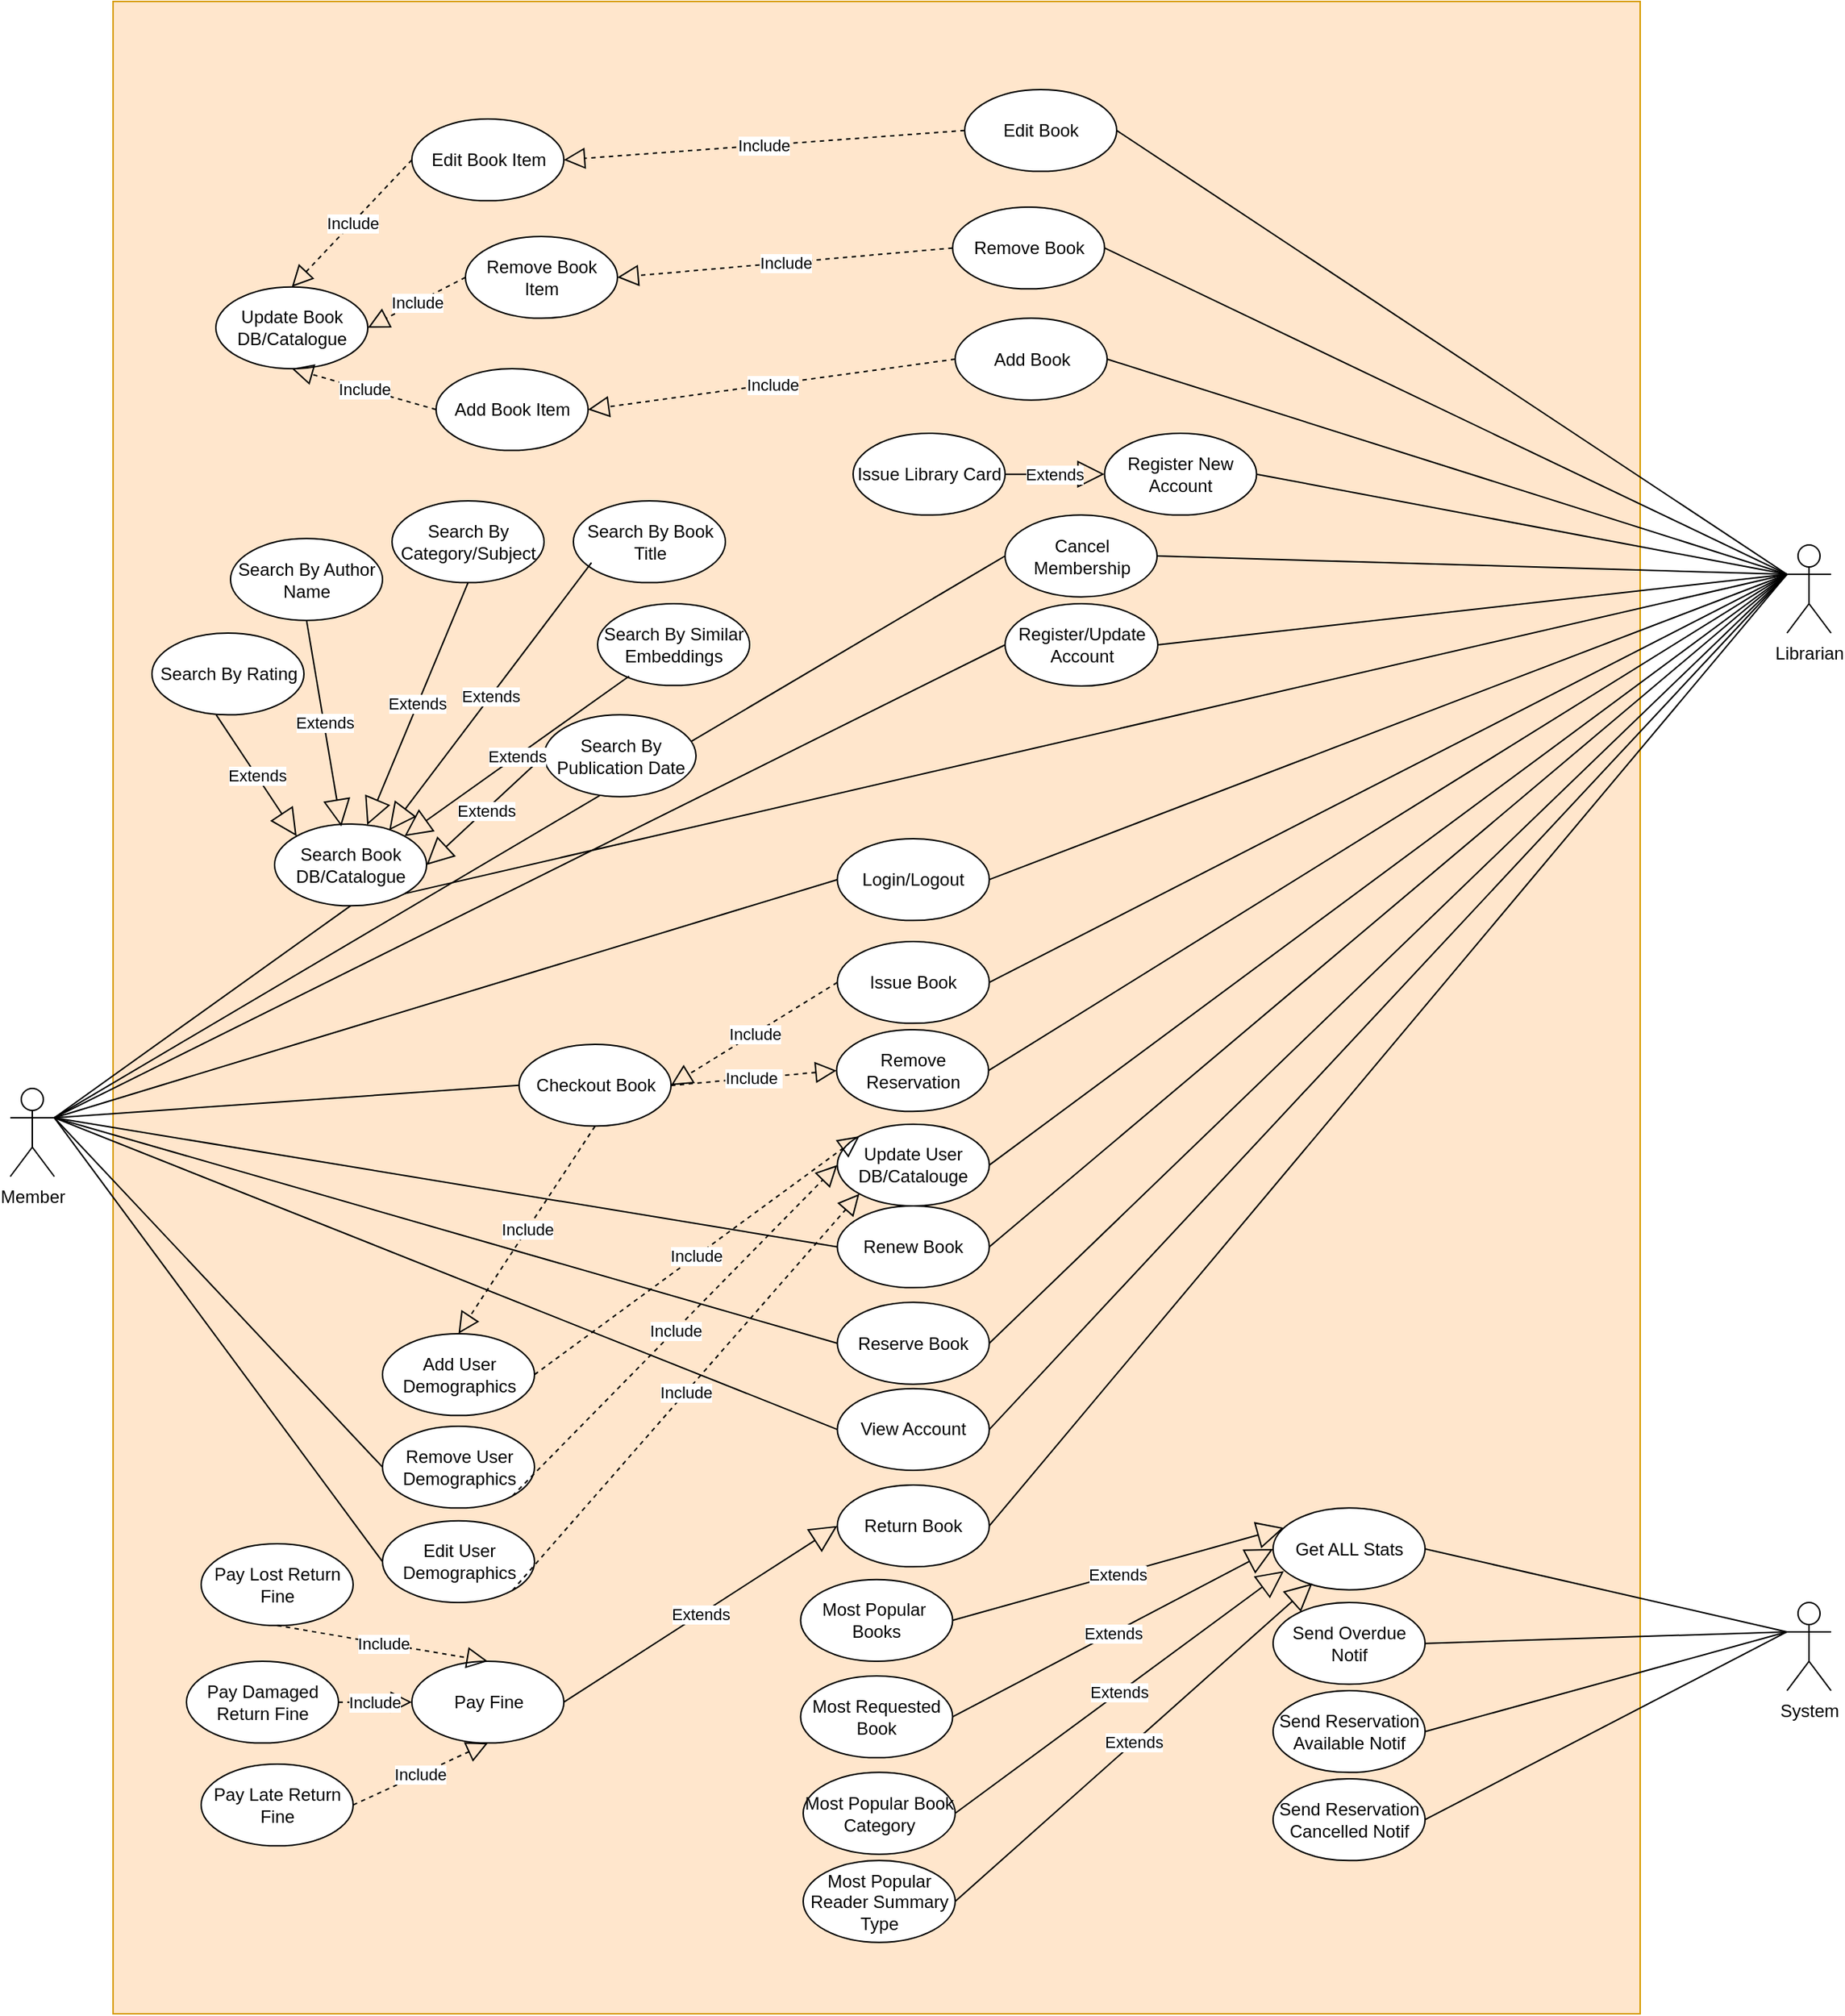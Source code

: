 <mxfile version="20.0.1" type="device"><diagram id="_98ML_95aqZ0sIwRKfxu" name="Page-1"><mxGraphModel dx="2361" dy="2147" grid="1" gridSize="10" guides="1" tooltips="1" connect="1" arrows="1" fold="1" page="1" pageScale="1" pageWidth="827" pageHeight="1169" math="0" shadow="0"><root><mxCell id="0"/><mxCell id="1" parent="0"/><mxCell id="Kg3B5a4qbqLWYY6Fzaci-2" value="" style="whiteSpace=wrap;html=1;textDirection=ltr;fillColor=#ffe6cc;strokeColor=#d79b00;" vertex="1" parent="1"><mxGeometry x="-90" y="-350" width="1040" height="1370" as="geometry"/></mxCell><mxCell id="Kg3B5a4qbqLWYY6Fzaci-4" value="Register/Update Account" style="ellipse;whiteSpace=wrap;html=1;" vertex="1" parent="1"><mxGeometry x="517.5" y="60" width="104" height="56" as="geometry"/></mxCell><mxCell id="Kg3B5a4qbqLWYY6Fzaci-8" value="Login/Logout" style="ellipse;whiteSpace=wrap;html=1;" vertex="1" parent="1"><mxGeometry x="403.25" y="220" width="103.5" height="55.67" as="geometry"/></mxCell><mxCell id="Kg3B5a4qbqLWYY6Fzaci-10" value="Cancel Membership" style="ellipse;whiteSpace=wrap;html=1;" vertex="1" parent="1"><mxGeometry x="517.5" y="-0.33" width="103.5" height="55.67" as="geometry"/></mxCell><mxCell id="Kg3B5a4qbqLWYY6Fzaci-15" value="Member" style="shape=umlActor;verticalLabelPosition=bottom;verticalAlign=top;html=1;outlineConnect=0;" vertex="1" parent="1"><mxGeometry x="-160" y="390" width="30" height="60" as="geometry"/></mxCell><mxCell id="Kg3B5a4qbqLWYY6Fzaci-16" value="Librarian" style="shape=umlActor;verticalLabelPosition=bottom;verticalAlign=top;html=1;outlineConnect=0;" vertex="1" parent="1"><mxGeometry x="1050" y="20" width="30" height="60" as="geometry"/></mxCell><mxCell id="Kg3B5a4qbqLWYY6Fzaci-17" value="System" style="shape=umlActor;verticalLabelPosition=bottom;verticalAlign=top;html=1;outlineConnect=0;" vertex="1" parent="1"><mxGeometry x="1050" y="740" width="30" height="60" as="geometry"/></mxCell><mxCell id="Kg3B5a4qbqLWYY6Fzaci-29" value="" style="endArrow=none;html=1;rounded=0;entryX=0;entryY=0.5;entryDx=0;entryDy=0;exitX=1;exitY=0.333;exitDx=0;exitDy=0;exitPerimeter=0;" edge="1" parent="1" source="Kg3B5a4qbqLWYY6Fzaci-15" target="Kg3B5a4qbqLWYY6Fzaci-10"><mxGeometry relative="1" as="geometry"><mxPoint x="80" y="380" as="sourcePoint"/><mxPoint x="240" y="380" as="targetPoint"/></mxGeometry></mxCell><mxCell id="Kg3B5a4qbqLWYY6Fzaci-30" value="" style="endArrow=none;html=1;rounded=0;entryX=0;entryY=0.5;entryDx=0;entryDy=0;exitX=1;exitY=0.333;exitDx=0;exitDy=0;exitPerimeter=0;" edge="1" parent="1" source="Kg3B5a4qbqLWYY6Fzaci-15" target="Kg3B5a4qbqLWYY6Fzaci-4"><mxGeometry relative="1" as="geometry"><mxPoint x="80" y="380" as="sourcePoint"/><mxPoint x="240" y="380" as="targetPoint"/></mxGeometry></mxCell><mxCell id="Kg3B5a4qbqLWYY6Fzaci-31" value="" style="endArrow=none;html=1;rounded=0;entryX=0;entryY=0.5;entryDx=0;entryDy=0;exitX=1;exitY=0.333;exitDx=0;exitDy=0;exitPerimeter=0;" edge="1" parent="1" source="Kg3B5a4qbqLWYY6Fzaci-15" target="Kg3B5a4qbqLWYY6Fzaci-8"><mxGeometry relative="1" as="geometry"><mxPoint x="80" y="380" as="sourcePoint"/><mxPoint x="240" y="380" as="targetPoint"/></mxGeometry></mxCell><mxCell id="Kg3B5a4qbqLWYY6Fzaci-34" value="Checkout Book" style="ellipse;whiteSpace=wrap;html=1;" vertex="1" parent="1"><mxGeometry x="186.5" y="360" width="103.5" height="55.67" as="geometry"/></mxCell><mxCell id="Kg3B5a4qbqLWYY6Fzaci-35" value="" style="endArrow=none;html=1;rounded=0;exitX=1;exitY=0.333;exitDx=0;exitDy=0;exitPerimeter=0;entryX=0;entryY=0.5;entryDx=0;entryDy=0;" edge="1" parent="1" source="Kg3B5a4qbqLWYY6Fzaci-15" target="Kg3B5a4qbqLWYY6Fzaci-34"><mxGeometry relative="1" as="geometry"><mxPoint x="240" y="390" as="sourcePoint"/><mxPoint x="400" y="390" as="targetPoint"/></mxGeometry></mxCell><mxCell id="Kg3B5a4qbqLWYY6Fzaci-36" value="Issue Book" style="ellipse;whiteSpace=wrap;html=1;" vertex="1" parent="1"><mxGeometry x="403.25" y="290" width="103.5" height="55.67" as="geometry"/></mxCell><mxCell id="Kg3B5a4qbqLWYY6Fzaci-37" value="Include" style="endArrow=block;dashed=1;endFill=0;endSize=12;html=1;rounded=0;exitX=0;exitY=0.5;exitDx=0;exitDy=0;entryX=1;entryY=0.5;entryDx=0;entryDy=0;" edge="1" parent="1" source="Kg3B5a4qbqLWYY6Fzaci-36" target="Kg3B5a4qbqLWYY6Fzaci-34"><mxGeometry width="160" relative="1" as="geometry"><mxPoint x="240" y="250" as="sourcePoint"/><mxPoint x="420" y="280" as="targetPoint"/></mxGeometry></mxCell><mxCell id="Kg3B5a4qbqLWYY6Fzaci-38" value="Remove Reservation" style="ellipse;whiteSpace=wrap;html=1;" vertex="1" parent="1"><mxGeometry x="402.75" y="350" width="103.5" height="55.67" as="geometry"/></mxCell><mxCell id="Kg3B5a4qbqLWYY6Fzaci-39" value="Include&amp;nbsp;" style="endArrow=block;dashed=1;endFill=0;endSize=12;html=1;rounded=0;entryX=0;entryY=0.5;entryDx=0;entryDy=0;" edge="1" parent="1" target="Kg3B5a4qbqLWYY6Fzaci-38"><mxGeometry width="160" relative="1" as="geometry"><mxPoint x="290" y="388" as="sourcePoint"/><mxPoint x="400" y="250" as="targetPoint"/></mxGeometry></mxCell><mxCell id="Kg3B5a4qbqLWYY6Fzaci-40" value="Renew Book" style="ellipse;whiteSpace=wrap;html=1;" vertex="1" parent="1"><mxGeometry x="403.25" y="470" width="103.5" height="55.67" as="geometry"/></mxCell><mxCell id="Kg3B5a4qbqLWYY6Fzaci-41" value="Reserve Book" style="ellipse;whiteSpace=wrap;html=1;" vertex="1" parent="1"><mxGeometry x="403.25" y="535.67" width="103.5" height="55.67" as="geometry"/></mxCell><mxCell id="Kg3B5a4qbqLWYY6Fzaci-42" value="View Account" style="ellipse;whiteSpace=wrap;html=1;" vertex="1" parent="1"><mxGeometry x="403.25" y="594.33" width="103.5" height="55.67" as="geometry"/></mxCell><mxCell id="Kg3B5a4qbqLWYY6Fzaci-43" value="Return Book" style="ellipse;whiteSpace=wrap;html=1;" vertex="1" parent="1"><mxGeometry x="403.25" y="660" width="103.5" height="55.67" as="geometry"/></mxCell><mxCell id="Kg3B5a4qbqLWYY6Fzaci-44" value="Pay Fine" style="ellipse;whiteSpace=wrap;html=1;" vertex="1" parent="1"><mxGeometry x="113.5" y="780" width="103.5" height="55.67" as="geometry"/></mxCell><mxCell id="Kg3B5a4qbqLWYY6Fzaci-45" value="Extends" style="endArrow=block;endSize=16;endFill=0;html=1;rounded=0;entryX=0;entryY=0.5;entryDx=0;entryDy=0;exitX=1;exitY=0.5;exitDx=0;exitDy=0;" edge="1" parent="1" source="Kg3B5a4qbqLWYY6Fzaci-44" target="Kg3B5a4qbqLWYY6Fzaci-43"><mxGeometry width="160" relative="1" as="geometry"><mxPoint x="250" y="557" as="sourcePoint"/><mxPoint x="410" y="557" as="targetPoint"/></mxGeometry></mxCell><mxCell id="Kg3B5a4qbqLWYY6Fzaci-48" value="Pay Late Return Fine" style="ellipse;whiteSpace=wrap;html=1;" vertex="1" parent="1"><mxGeometry x="-30" y="850" width="103.5" height="55.67" as="geometry"/></mxCell><mxCell id="Kg3B5a4qbqLWYY6Fzaci-49" value="Pay Damaged Return Fine" style="ellipse;whiteSpace=wrap;html=1;" vertex="1" parent="1"><mxGeometry x="-40" y="780" width="103.5" height="55.67" as="geometry"/></mxCell><mxCell id="Kg3B5a4qbqLWYY6Fzaci-50" value="Pay Lost Return Fine" style="ellipse;whiteSpace=wrap;html=1;" vertex="1" parent="1"><mxGeometry x="-30" y="700" width="103.5" height="55.67" as="geometry"/></mxCell><mxCell id="Kg3B5a4qbqLWYY6Fzaci-51" value="Include" style="endArrow=block;dashed=1;endFill=0;endSize=12;html=1;rounded=0;entryX=0.5;entryY=0;entryDx=0;entryDy=0;exitX=0.5;exitY=1;exitDx=0;exitDy=0;" edge="1" parent="1" source="Kg3B5a4qbqLWYY6Fzaci-50" target="Kg3B5a4qbqLWYY6Fzaci-44"><mxGeometry width="160" relative="1" as="geometry"><mxPoint x="240" y="540" as="sourcePoint"/><mxPoint x="400" y="540" as="targetPoint"/></mxGeometry></mxCell><mxCell id="Kg3B5a4qbqLWYY6Fzaci-52" value="Include" style="endArrow=block;dashed=1;endFill=0;endSize=12;html=1;rounded=0;entryX=0;entryY=0.5;entryDx=0;entryDy=0;exitX=1;exitY=0.5;exitDx=0;exitDy=0;" edge="1" parent="1" source="Kg3B5a4qbqLWYY6Fzaci-49" target="Kg3B5a4qbqLWYY6Fzaci-44"><mxGeometry width="160" relative="1" as="geometry"><mxPoint x="207" y="610.0" as="sourcePoint"/><mxPoint x="289.5" y="634.33" as="targetPoint"/></mxGeometry></mxCell><mxCell id="Kg3B5a4qbqLWYY6Fzaci-53" value="Include" style="endArrow=block;dashed=1;endFill=0;endSize=12;html=1;rounded=0;entryX=0.5;entryY=1;entryDx=0;entryDy=0;exitX=1;exitY=0.5;exitDx=0;exitDy=0;" edge="1" parent="1" source="Kg3B5a4qbqLWYY6Fzaci-48" target="Kg3B5a4qbqLWYY6Fzaci-44"><mxGeometry width="160" relative="1" as="geometry"><mxPoint x="290.0" y="710.005" as="sourcePoint"/><mxPoint x="356.5" y="700.005" as="targetPoint"/></mxGeometry></mxCell><mxCell id="Kg3B5a4qbqLWYY6Fzaci-56" value="Search Book DB/Catalogue" style="ellipse;whiteSpace=wrap;html=1;" vertex="1" parent="1"><mxGeometry x="20" y="210" width="103.5" height="55.67" as="geometry"/></mxCell><mxCell id="Kg3B5a4qbqLWYY6Fzaci-57" value="Search By Rating&lt;span style=&quot;color: rgba(0, 0, 0, 0); font-family: monospace; font-size: 0px; text-align: start;&quot;&gt;%3CmxGraphModel%3E%3Croot%3E%3CmxCell%20id%3D%220%22%2F%3E%3CmxCell%20id%3D%221%22%20parent%3D%220%22%2F%3E%3CmxCell%20id%3D%222%22%20value%3D%22Search%20DB%2FCatalogue%22%20style%3D%22ellipse%3BwhiteSpace%3Dwrap%3Bhtml%3D1%3B%22%20vertex%3D%221%22%20parent%3D%221%22%3E%3CmxGeometry%20x%3D%22206.5%22%20y%3D%224.33%22%20width%3D%22103.5%22%20height%3D%2255.67%22%20as%3D%22geometry%22%2F%3E%3C%2FmxCell%3E%3C%2Froot%3E%3C%2FmxGraphModel%3E&lt;/span&gt;" style="ellipse;whiteSpace=wrap;html=1;" vertex="1" parent="1"><mxGeometry x="-63.5" y="80.0" width="103.5" height="55.67" as="geometry"/></mxCell><mxCell id="Kg3B5a4qbqLWYY6Fzaci-58" value="Search By Author Name" style="ellipse;whiteSpace=wrap;html=1;" vertex="1" parent="1"><mxGeometry x="-10" y="15.67" width="103.5" height="55.67" as="geometry"/></mxCell><mxCell id="Kg3B5a4qbqLWYY6Fzaci-59" value="Search By Publication Date" style="ellipse;whiteSpace=wrap;html=1;" vertex="1" parent="1"><mxGeometry x="203.5" y="135.67" width="103.5" height="55.67" as="geometry"/></mxCell><mxCell id="Kg3B5a4qbqLWYY6Fzaci-60" value="Search By Book Title" style="ellipse;whiteSpace=wrap;html=1;" vertex="1" parent="1"><mxGeometry x="223.5" y="-10.0" width="103.5" height="55.67" as="geometry"/></mxCell><mxCell id="Kg3B5a4qbqLWYY6Fzaci-62" value="Search By Category/Subject" style="ellipse;whiteSpace=wrap;html=1;" vertex="1" parent="1"><mxGeometry x="100" y="-10.0" width="103.5" height="55.67" as="geometry"/></mxCell><mxCell id="Kg3B5a4qbqLWYY6Fzaci-63" value="Search By Similar Embeddings" style="ellipse;whiteSpace=wrap;html=1;" vertex="1" parent="1"><mxGeometry x="240" y="60.0" width="103.5" height="55.67" as="geometry"/></mxCell><mxCell id="Kg3B5a4qbqLWYY6Fzaci-71" value="" style="endArrow=none;html=1;rounded=0;exitX=1;exitY=0.333;exitDx=0;exitDy=0;exitPerimeter=0;entryX=0.5;entryY=1;entryDx=0;entryDy=0;" edge="1" parent="1" source="Kg3B5a4qbqLWYY6Fzaci-15" target="Kg3B5a4qbqLWYY6Fzaci-56"><mxGeometry relative="1" as="geometry"><mxPoint x="-70" y="260" as="sourcePoint"/><mxPoint x="90" y="260" as="targetPoint"/></mxGeometry></mxCell><mxCell id="Kg3B5a4qbqLWYY6Fzaci-73" value="Issue Library Card" style="ellipse;whiteSpace=wrap;html=1;" vertex="1" parent="1"><mxGeometry x="414" y="-56" width="103.5" height="55.67" as="geometry"/></mxCell><mxCell id="Kg3B5a4qbqLWYY6Fzaci-74" value="Register New Account" style="ellipse;whiteSpace=wrap;html=1;" vertex="1" parent="1"><mxGeometry x="585.25" y="-56" width="103.5" height="55.67" as="geometry"/></mxCell><mxCell id="Kg3B5a4qbqLWYY6Fzaci-76" value="Extends" style="endArrow=block;endSize=16;endFill=0;html=1;rounded=0;exitX=1;exitY=0.5;exitDx=0;exitDy=0;entryX=0;entryY=0.5;entryDx=0;entryDy=0;" edge="1" parent="1" source="Kg3B5a4qbqLWYY6Fzaci-73" target="Kg3B5a4qbqLWYY6Fzaci-74"><mxGeometry width="160" relative="1" as="geometry"><mxPoint x="506.75" y="60" as="sourcePoint"/><mxPoint x="610" y="60" as="targetPoint"/></mxGeometry></mxCell><mxCell id="Kg3B5a4qbqLWYY6Fzaci-77" value="Update Book DB/Catalogue" style="ellipse;whiteSpace=wrap;html=1;" vertex="1" parent="1"><mxGeometry x="-20" y="-155.67" width="103.5" height="55.67" as="geometry"/></mxCell><mxCell id="Kg3B5a4qbqLWYY6Fzaci-78" value="Add Book Item" style="ellipse;whiteSpace=wrap;html=1;" vertex="1" parent="1"><mxGeometry x="130" y="-100" width="103.5" height="55.67" as="geometry"/></mxCell><mxCell id="Kg3B5a4qbqLWYY6Fzaci-79" value="Remove Book Item" style="ellipse;whiteSpace=wrap;html=1;" vertex="1" parent="1"><mxGeometry x="150" y="-190" width="103.5" height="55.67" as="geometry"/></mxCell><mxCell id="Kg3B5a4qbqLWYY6Fzaci-80" value="Edit Book Item" style="ellipse;whiteSpace=wrap;html=1;" vertex="1" parent="1"><mxGeometry x="113.5" y="-270" width="103.5" height="55.67" as="geometry"/></mxCell><mxCell id="Kg3B5a4qbqLWYY6Fzaci-81" value="Extends" style="endArrow=block;endSize=16;endFill=0;html=1;rounded=0;entryX=0;entryY=0;entryDx=0;entryDy=0;exitX=1;exitY=0.5;exitDx=0;exitDy=0;" edge="1" parent="1" target="Kg3B5a4qbqLWYY6Fzaci-56"><mxGeometry width="160" relative="1" as="geometry"><mxPoint x="-19.75" y="135.675" as="sourcePoint"/><mxPoint x="130.0" y="155.675" as="targetPoint"/></mxGeometry></mxCell><mxCell id="Kg3B5a4qbqLWYY6Fzaci-84" value="Extends" style="endArrow=block;endSize=16;endFill=0;html=1;rounded=0;exitX=0.5;exitY=1;exitDx=0;exitDy=0;entryX=0.439;entryY=0.029;entryDx=0;entryDy=0;entryPerimeter=0;" edge="1" parent="1" source="Kg3B5a4qbqLWYY6Fzaci-58" target="Kg3B5a4qbqLWYY6Fzaci-56"><mxGeometry width="160" relative="1" as="geometry"><mxPoint x="57" y="100" as="sourcePoint"/><mxPoint x="217" y="100" as="targetPoint"/></mxGeometry></mxCell><mxCell id="Kg3B5a4qbqLWYY6Fzaci-85" value="Extends" style="endArrow=block;endSize=16;endFill=0;html=1;rounded=0;exitX=0.5;exitY=1;exitDx=0;exitDy=0;" edge="1" parent="1" source="Kg3B5a4qbqLWYY6Fzaci-62" target="Kg3B5a4qbqLWYY6Fzaci-56"><mxGeometry width="160" relative="1" as="geometry"><mxPoint x="140" y="110" as="sourcePoint"/><mxPoint x="243.5" y="107.5" as="targetPoint"/></mxGeometry></mxCell><mxCell id="Kg3B5a4qbqLWYY6Fzaci-86" value="Extends" style="endArrow=block;endSize=16;endFill=0;html=1;rounded=0;entryX=1;entryY=0.5;entryDx=0;entryDy=0;exitX=0;exitY=0.5;exitDx=0;exitDy=0;" edge="1" parent="1" source="Kg3B5a4qbqLWYY6Fzaci-59" target="Kg3B5a4qbqLWYY6Fzaci-56"><mxGeometry width="160" relative="1" as="geometry"><mxPoint x="40" y="170" as="sourcePoint"/><mxPoint x="200" y="170" as="targetPoint"/></mxGeometry></mxCell><mxCell id="Kg3B5a4qbqLWYY6Fzaci-87" value="Extends" style="endArrow=block;endSize=16;endFill=0;html=1;rounded=0;entryX=1;entryY=0;entryDx=0;entryDy=0;exitX=0.207;exitY=0.887;exitDx=0;exitDy=0;exitPerimeter=0;" edge="1" parent="1" source="Kg3B5a4qbqLWYY6Fzaci-63" target="Kg3B5a4qbqLWYY6Fzaci-56"><mxGeometry width="160" relative="1" as="geometry"><mxPoint x="85.25" y="115.67" as="sourcePoint"/><mxPoint x="245.25" y="115.67" as="targetPoint"/></mxGeometry></mxCell><mxCell id="Kg3B5a4qbqLWYY6Fzaci-88" value="Extends" style="endArrow=block;endSize=16;endFill=0;html=1;rounded=0;exitX=0.119;exitY=0.756;exitDx=0;exitDy=0;exitPerimeter=0;entryX=0.754;entryY=0.077;entryDx=0;entryDy=0;entryPerimeter=0;" edge="1" parent="1" source="Kg3B5a4qbqLWYY6Fzaci-60" target="Kg3B5a4qbqLWYY6Fzaci-56"><mxGeometry width="160" relative="1" as="geometry"><mxPoint x="40" y="170" as="sourcePoint"/><mxPoint x="200" y="170" as="targetPoint"/></mxGeometry></mxCell><mxCell id="Kg3B5a4qbqLWYY6Fzaci-89" value="Edit Book" style="ellipse;whiteSpace=wrap;html=1;" vertex="1" parent="1"><mxGeometry x="490" y="-290" width="103.5" height="55.67" as="geometry"/></mxCell><mxCell id="Kg3B5a4qbqLWYY6Fzaci-91" value="Remove Book" style="ellipse;whiteSpace=wrap;html=1;" vertex="1" parent="1"><mxGeometry x="481.75" y="-210" width="103.5" height="55.67" as="geometry"/></mxCell><mxCell id="Kg3B5a4qbqLWYY6Fzaci-92" value="Add Book" style="ellipse;whiteSpace=wrap;html=1;" vertex="1" parent="1"><mxGeometry x="483.5" y="-134.33" width="103.5" height="55.67" as="geometry"/></mxCell><mxCell id="Kg3B5a4qbqLWYY6Fzaci-93" value="Include" style="endArrow=block;dashed=1;endFill=0;endSize=12;html=1;rounded=0;entryX=1;entryY=0.5;entryDx=0;entryDy=0;exitX=0;exitY=0.5;exitDx=0;exitDy=0;" edge="1" parent="1" source="Kg3B5a4qbqLWYY6Fzaci-92" target="Kg3B5a4qbqLWYY6Fzaci-78"><mxGeometry width="160" relative="1" as="geometry"><mxPoint x="470" y="-120" as="sourcePoint"/><mxPoint x="630" y="-120" as="targetPoint"/></mxGeometry></mxCell><mxCell id="Kg3B5a4qbqLWYY6Fzaci-94" value="Include" style="endArrow=block;dashed=1;endFill=0;endSize=12;html=1;rounded=0;entryX=1;entryY=0.5;entryDx=0;entryDy=0;exitX=0;exitY=0.5;exitDx=0;exitDy=0;" edge="1" parent="1" source="Kg3B5a4qbqLWYY6Fzaci-91" target="Kg3B5a4qbqLWYY6Fzaci-79"><mxGeometry width="160" relative="1" as="geometry"><mxPoint x="320.0" y="-62.165" as="sourcePoint"/><mxPoint x="243.5" y="-62.165" as="targetPoint"/></mxGeometry></mxCell><mxCell id="Kg3B5a4qbqLWYY6Fzaci-95" value="Include" style="endArrow=block;dashed=1;endFill=0;endSize=12;html=1;rounded=0;entryX=1;entryY=0.5;entryDx=0;entryDy=0;exitX=0;exitY=0.5;exitDx=0;exitDy=0;" edge="1" parent="1" source="Kg3B5a4qbqLWYY6Fzaci-89" target="Kg3B5a4qbqLWYY6Fzaci-80"><mxGeometry width="160" relative="1" as="geometry"><mxPoint x="320.0" y="-152.165" as="sourcePoint"/><mxPoint x="263.5" y="-152.165" as="targetPoint"/></mxGeometry></mxCell><mxCell id="Kg3B5a4qbqLWYY6Fzaci-96" value="Include" style="endArrow=block;dashed=1;endFill=0;endSize=12;html=1;rounded=0;entryX=0.5;entryY=0;entryDx=0;entryDy=0;exitX=0;exitY=0.5;exitDx=0;exitDy=0;" edge="1" parent="1" source="Kg3B5a4qbqLWYY6Fzaci-80" target="Kg3B5a4qbqLWYY6Fzaci-77"><mxGeometry width="160" relative="1" as="geometry"><mxPoint x="320.0" y="-232.165" as="sourcePoint"/><mxPoint x="227.0" y="-232.165" as="targetPoint"/></mxGeometry></mxCell><mxCell id="Kg3B5a4qbqLWYY6Fzaci-97" value="Include" style="endArrow=block;dashed=1;endFill=0;endSize=12;html=1;rounded=0;entryX=1;entryY=0.5;entryDx=0;entryDy=0;exitX=0;exitY=0.5;exitDx=0;exitDy=0;" edge="1" parent="1" source="Kg3B5a4qbqLWYY6Fzaci-79" target="Kg3B5a4qbqLWYY6Fzaci-77"><mxGeometry width="160" relative="1" as="geometry"><mxPoint x="123.5" y="-232.165" as="sourcePoint"/><mxPoint x="71.75" y="-154.33" as="targetPoint"/></mxGeometry></mxCell><mxCell id="Kg3B5a4qbqLWYY6Fzaci-98" value="Include" style="endArrow=block;dashed=1;endFill=0;endSize=12;html=1;rounded=0;entryX=0.5;entryY=1;entryDx=0;entryDy=0;exitX=0;exitY=0.5;exitDx=0;exitDy=0;" edge="1" parent="1" source="Kg3B5a4qbqLWYY6Fzaci-78" target="Kg3B5a4qbqLWYY6Fzaci-77"><mxGeometry width="160" relative="1" as="geometry"><mxPoint x="160.0" y="-152.165" as="sourcePoint"/><mxPoint x="123.5" y="-126.495" as="targetPoint"/></mxGeometry></mxCell><mxCell id="Kg3B5a4qbqLWYY6Fzaci-99" value="Send Reservation Cancelled Notif" style="ellipse;whiteSpace=wrap;html=1;" vertex="1" parent="1"><mxGeometry x="700" y="860" width="103.5" height="55.67" as="geometry"/></mxCell><mxCell id="Kg3B5a4qbqLWYY6Fzaci-100" value="Send Reservation Available Notif" style="ellipse;whiteSpace=wrap;html=1;" vertex="1" parent="1"><mxGeometry x="700" y="800" width="103.5" height="55.67" as="geometry"/></mxCell><mxCell id="Kg3B5a4qbqLWYY6Fzaci-101" value="Send Overdue Notif" style="ellipse;whiteSpace=wrap;html=1;" vertex="1" parent="1"><mxGeometry x="700" y="740" width="103.5" height="55.67" as="geometry"/></mxCell><mxCell id="Kg3B5a4qbqLWYY6Fzaci-102" value="Remove User Demographics" style="ellipse;whiteSpace=wrap;html=1;" vertex="1" parent="1"><mxGeometry x="93.5" y="620" width="103.5" height="55.67" as="geometry"/></mxCell><mxCell id="Kg3B5a4qbqLWYY6Fzaci-103" value="Edit User Demographics" style="ellipse;whiteSpace=wrap;html=1;" vertex="1" parent="1"><mxGeometry x="93.5" y="684.33" width="103.5" height="55.67" as="geometry"/></mxCell><mxCell id="Kg3B5a4qbqLWYY6Fzaci-104" value="Add User Demographics" style="ellipse;whiteSpace=wrap;html=1;" vertex="1" parent="1"><mxGeometry x="93.5" y="557" width="103.5" height="55.67" as="geometry"/></mxCell><mxCell id="Kg3B5a4qbqLWYY6Fzaci-105" value="Include" style="endArrow=block;dashed=1;endFill=0;endSize=12;html=1;rounded=0;exitX=0.5;exitY=1;exitDx=0;exitDy=0;entryX=0.5;entryY=0;entryDx=0;entryDy=0;" edge="1" parent="1" source="Kg3B5a4qbqLWYY6Fzaci-34" target="Kg3B5a4qbqLWYY6Fzaci-104"><mxGeometry width="160" relative="1" as="geometry"><mxPoint x="413.25" y="327.835" as="sourcePoint"/><mxPoint x="300.0" y="397.835" as="targetPoint"/></mxGeometry></mxCell><mxCell id="Kg3B5a4qbqLWYY6Fzaci-108" value="" style="endArrow=none;html=1;rounded=0;exitX=1;exitY=0.333;exitDx=0;exitDy=0;exitPerimeter=0;entryX=0;entryY=0.5;entryDx=0;entryDy=0;" edge="1" parent="1" source="Kg3B5a4qbqLWYY6Fzaci-15" target="Kg3B5a4qbqLWYY6Fzaci-102"><mxGeometry relative="1" as="geometry"><mxPoint x="240" y="380" as="sourcePoint"/><mxPoint x="400" y="380" as="targetPoint"/></mxGeometry></mxCell><mxCell id="Kg3B5a4qbqLWYY6Fzaci-109" value="" style="endArrow=none;html=1;rounded=0;exitX=1;exitY=0.333;exitDx=0;exitDy=0;exitPerimeter=0;entryX=0;entryY=0.5;entryDx=0;entryDy=0;" edge="1" parent="1" source="Kg3B5a4qbqLWYY6Fzaci-15" target="Kg3B5a4qbqLWYY6Fzaci-103"><mxGeometry relative="1" as="geometry"><mxPoint x="-120" y="420" as="sourcePoint"/><mxPoint x="10.0" y="467.835" as="targetPoint"/></mxGeometry></mxCell><mxCell id="Kg3B5a4qbqLWYY6Fzaci-110" value="Update User DB/Catalouge" style="ellipse;whiteSpace=wrap;html=1;" vertex="1" parent="1"><mxGeometry x="403.25" y="414.33" width="103.5" height="55.67" as="geometry"/></mxCell><mxCell id="Kg3B5a4qbqLWYY6Fzaci-111" value="Include" style="endArrow=block;dashed=1;endFill=0;endSize=12;html=1;rounded=0;exitX=1;exitY=0.5;exitDx=0;exitDy=0;entryX=0;entryY=0;entryDx=0;entryDy=0;" edge="1" parent="1" source="Kg3B5a4qbqLWYY6Fzaci-104" target="Kg3B5a4qbqLWYY6Fzaci-110"><mxGeometry width="160" relative="1" as="geometry"><mxPoint x="248.25" y="425.67" as="sourcePoint"/><mxPoint x="175.25" y="450" as="targetPoint"/></mxGeometry></mxCell><mxCell id="Kg3B5a4qbqLWYY6Fzaci-112" value="Include" style="endArrow=block;dashed=1;endFill=0;endSize=12;html=1;rounded=0;exitX=1;exitY=1;exitDx=0;exitDy=0;entryX=0;entryY=0.5;entryDx=0;entryDy=0;" edge="1" parent="1" source="Kg3B5a4qbqLWYY6Fzaci-102" target="Kg3B5a4qbqLWYY6Fzaci-110"><mxGeometry width="160" relative="1" as="geometry"><mxPoint x="175.25" y="505.67" as="sourcePoint"/><mxPoint x="211.409" y="568.287" as="targetPoint"/></mxGeometry></mxCell><mxCell id="Kg3B5a4qbqLWYY6Fzaci-113" value="Include" style="endArrow=block;dashed=1;endFill=0;endSize=12;html=1;rounded=0;exitX=1;exitY=1;exitDx=0;exitDy=0;entryX=0;entryY=1;entryDx=0;entryDy=0;" edge="1" parent="1" source="Kg3B5a4qbqLWYY6Fzaci-103" target="Kg3B5a4qbqLWYY6Fzaci-110"><mxGeometry width="160" relative="1" as="geometry"><mxPoint x="88.591" y="507.383" as="sourcePoint"/><mxPoint x="196.5" y="587.835" as="targetPoint"/></mxGeometry></mxCell><mxCell id="Kg3B5a4qbqLWYY6Fzaci-114" value="" style="endArrow=none;html=1;rounded=0;exitX=1;exitY=0.333;exitDx=0;exitDy=0;exitPerimeter=0;entryX=0;entryY=0.5;entryDx=0;entryDy=0;" edge="1" parent="1" source="Kg3B5a4qbqLWYY6Fzaci-15" target="Kg3B5a4qbqLWYY6Fzaci-40"><mxGeometry relative="1" as="geometry"><mxPoint x="240" y="490" as="sourcePoint"/><mxPoint x="380" y="510" as="targetPoint"/></mxGeometry></mxCell><mxCell id="Kg3B5a4qbqLWYY6Fzaci-115" value="" style="endArrow=none;html=1;rounded=0;entryX=0;entryY=0.5;entryDx=0;entryDy=0;" edge="1" parent="1" target="Kg3B5a4qbqLWYY6Fzaci-41"><mxGeometry relative="1" as="geometry"><mxPoint x="-130" y="410" as="sourcePoint"/><mxPoint x="400" y="490" as="targetPoint"/></mxGeometry></mxCell><mxCell id="Kg3B5a4qbqLWYY6Fzaci-116" value="" style="endArrow=none;html=1;rounded=0;exitX=1;exitY=0.333;exitDx=0;exitDy=0;exitPerimeter=0;entryX=0;entryY=0.5;entryDx=0;entryDy=0;" edge="1" parent="1" source="Kg3B5a4qbqLWYY6Fzaci-15" target="Kg3B5a4qbqLWYY6Fzaci-42"><mxGeometry relative="1" as="geometry"><mxPoint x="240" y="490" as="sourcePoint"/><mxPoint x="400" y="490" as="targetPoint"/></mxGeometry></mxCell><mxCell id="Kg3B5a4qbqLWYY6Fzaci-117" value="Get ALL Stats" style="ellipse;whiteSpace=wrap;html=1;" vertex="1" parent="1"><mxGeometry x="700" y="675.67" width="103.5" height="55.67" as="geometry"/></mxCell><mxCell id="Kg3B5a4qbqLWYY6Fzaci-118" value="Most Popular Book Category" style="ellipse;whiteSpace=wrap;html=1;" vertex="1" parent="1"><mxGeometry x="380" y="855.67" width="103.5" height="55.67" as="geometry"/></mxCell><mxCell id="Kg3B5a4qbqLWYY6Fzaci-119" value="Most Popular&amp;nbsp; Books" style="ellipse;whiteSpace=wrap;html=1;" vertex="1" parent="1"><mxGeometry x="378.25" y="724.33" width="103.5" height="55.67" as="geometry"/></mxCell><mxCell id="Kg3B5a4qbqLWYY6Fzaci-120" value="Most Requested Book" style="ellipse;whiteSpace=wrap;html=1;" vertex="1" parent="1"><mxGeometry x="378.25" y="790.0" width="103.5" height="55.67" as="geometry"/></mxCell><mxCell id="Kg3B5a4qbqLWYY6Fzaci-121" value="Most Popular Reader Summary Type" style="ellipse;whiteSpace=wrap;html=1;" vertex="1" parent="1"><mxGeometry x="380" y="915.67" width="103.5" height="55.67" as="geometry"/></mxCell><mxCell id="Kg3B5a4qbqLWYY6Fzaci-122" value="Extends" style="endArrow=block;endSize=16;endFill=0;html=1;rounded=0;exitX=1;exitY=0.5;exitDx=0;exitDy=0;entryX=0.258;entryY=0.923;entryDx=0;entryDy=0;entryPerimeter=0;" edge="1" parent="1" source="Kg3B5a4qbqLWYY6Fzaci-121" target="Kg3B5a4qbqLWYY6Fzaci-117"><mxGeometry width="160" relative="1" as="geometry"><mxPoint x="490" y="930" as="sourcePoint"/><mxPoint x="650" y="930" as="targetPoint"/></mxGeometry></mxCell><mxCell id="Kg3B5a4qbqLWYY6Fzaci-123" value="Extends" style="endArrow=block;endSize=16;endFill=0;html=1;rounded=0;exitX=1;exitY=0.5;exitDx=0;exitDy=0;entryX=0.071;entryY=0.772;entryDx=0;entryDy=0;entryPerimeter=0;" edge="1" parent="1" source="Kg3B5a4qbqLWYY6Fzaci-118" target="Kg3B5a4qbqLWYY6Fzaci-117"><mxGeometry width="160" relative="1" as="geometry"><mxPoint x="493.5" y="953.505" as="sourcePoint"/><mxPoint x="724.909" y="733.053" as="targetPoint"/></mxGeometry></mxCell><mxCell id="Kg3B5a4qbqLWYY6Fzaci-124" value="Extends" style="endArrow=block;endSize=16;endFill=0;html=1;rounded=0;exitX=1;exitY=0.5;exitDx=0;exitDy=0;entryX=0;entryY=0.5;entryDx=0;entryDy=0;" edge="1" parent="1" source="Kg3B5a4qbqLWYY6Fzaci-120" target="Kg3B5a4qbqLWYY6Fzaci-117"><mxGeometry width="160" relative="1" as="geometry"><mxPoint x="493.5" y="893.505" as="sourcePoint"/><mxPoint x="717.349" y="728.647" as="targetPoint"/></mxGeometry></mxCell><mxCell id="Kg3B5a4qbqLWYY6Fzaci-125" value="Extends" style="endArrow=block;endSize=16;endFill=0;html=1;rounded=0;exitX=1;exitY=0.5;exitDx=0;exitDy=0;entryX=0.071;entryY=0.242;entryDx=0;entryDy=0;entryPerimeter=0;" edge="1" parent="1" source="Kg3B5a4qbqLWYY6Fzaci-119" target="Kg3B5a4qbqLWYY6Fzaci-117"><mxGeometry width="160" relative="1" as="geometry"><mxPoint x="491.75" y="827.835" as="sourcePoint"/><mxPoint x="710.0" y="713.505" as="targetPoint"/></mxGeometry></mxCell><mxCell id="Kg3B5a4qbqLWYY6Fzaci-126" value="" style="endArrow=none;html=1;rounded=0;entryX=0;entryY=0.333;entryDx=0;entryDy=0;entryPerimeter=0;exitX=1;exitY=0.5;exitDx=0;exitDy=0;" edge="1" parent="1" source="Kg3B5a4qbqLWYY6Fzaci-117" target="Kg3B5a4qbqLWYY6Fzaci-17"><mxGeometry relative="1" as="geometry"><mxPoint x="600" y="670" as="sourcePoint"/><mxPoint x="760" y="670" as="targetPoint"/></mxGeometry></mxCell><mxCell id="Kg3B5a4qbqLWYY6Fzaci-127" value="" style="endArrow=none;html=1;rounded=0;entryX=0;entryY=0.333;entryDx=0;entryDy=0;entryPerimeter=0;exitX=1;exitY=0.5;exitDx=0;exitDy=0;" edge="1" parent="1" source="Kg3B5a4qbqLWYY6Fzaci-101" target="Kg3B5a4qbqLWYY6Fzaci-17"><mxGeometry relative="1" as="geometry"><mxPoint x="600" y="670" as="sourcePoint"/><mxPoint x="760" y="670" as="targetPoint"/></mxGeometry></mxCell><mxCell id="Kg3B5a4qbqLWYY6Fzaci-128" value="" style="endArrow=none;html=1;rounded=0;entryX=0;entryY=0.333;entryDx=0;entryDy=0;entryPerimeter=0;exitX=1;exitY=0.5;exitDx=0;exitDy=0;" edge="1" parent="1" source="Kg3B5a4qbqLWYY6Fzaci-100" target="Kg3B5a4qbqLWYY6Fzaci-17"><mxGeometry relative="1" as="geometry"><mxPoint x="600" y="670" as="sourcePoint"/><mxPoint x="760" y="670" as="targetPoint"/></mxGeometry></mxCell><mxCell id="Kg3B5a4qbqLWYY6Fzaci-129" value="" style="endArrow=none;html=1;rounded=0;entryX=0;entryY=0.333;entryDx=0;entryDy=0;entryPerimeter=0;exitX=1;exitY=0.5;exitDx=0;exitDy=0;" edge="1" parent="1" source="Kg3B5a4qbqLWYY6Fzaci-99" target="Kg3B5a4qbqLWYY6Fzaci-17"><mxGeometry relative="1" as="geometry"><mxPoint x="600" y="670" as="sourcePoint"/><mxPoint x="760" y="670" as="targetPoint"/></mxGeometry></mxCell><mxCell id="Kg3B5a4qbqLWYY6Fzaci-131" value="" style="endArrow=none;html=1;rounded=0;entryX=0;entryY=0.333;entryDx=0;entryDy=0;entryPerimeter=0;exitX=1;exitY=0.5;exitDx=0;exitDy=0;" edge="1" parent="1" source="Kg3B5a4qbqLWYY6Fzaci-42" target="Kg3B5a4qbqLWYY6Fzaci-16"><mxGeometry relative="1" as="geometry"><mxPoint x="560" y="410" as="sourcePoint"/><mxPoint x="720" y="410" as="targetPoint"/></mxGeometry></mxCell><mxCell id="Kg3B5a4qbqLWYY6Fzaci-132" value="" style="endArrow=none;html=1;rounded=0;entryX=0;entryY=0.333;entryDx=0;entryDy=0;entryPerimeter=0;exitX=1;exitY=0.5;exitDx=0;exitDy=0;" edge="1" parent="1" source="Kg3B5a4qbqLWYY6Fzaci-43" target="Kg3B5a4qbqLWYY6Fzaci-16"><mxGeometry relative="1" as="geometry"><mxPoint x="560" y="410" as="sourcePoint"/><mxPoint x="720" y="410" as="targetPoint"/></mxGeometry></mxCell><mxCell id="Kg3B5a4qbqLWYY6Fzaci-133" value="" style="endArrow=none;html=1;rounded=0;entryX=0;entryY=0.333;entryDx=0;entryDy=0;entryPerimeter=0;exitX=1;exitY=0.5;exitDx=0;exitDy=0;" edge="1" parent="1" source="Kg3B5a4qbqLWYY6Fzaci-41" target="Kg3B5a4qbqLWYY6Fzaci-16"><mxGeometry relative="1" as="geometry"><mxPoint x="560" y="410" as="sourcePoint"/><mxPoint x="720" y="410" as="targetPoint"/></mxGeometry></mxCell><mxCell id="Kg3B5a4qbqLWYY6Fzaci-134" value="" style="endArrow=none;html=1;rounded=0;entryX=0;entryY=0.333;entryDx=0;entryDy=0;entryPerimeter=0;exitX=1;exitY=0.5;exitDx=0;exitDy=0;" edge="1" parent="1" source="Kg3B5a4qbqLWYY6Fzaci-40" target="Kg3B5a4qbqLWYY6Fzaci-16"><mxGeometry relative="1" as="geometry"><mxPoint x="560" y="410" as="sourcePoint"/><mxPoint x="720" y="410" as="targetPoint"/></mxGeometry></mxCell><mxCell id="Kg3B5a4qbqLWYY6Fzaci-135" value="" style="endArrow=none;html=1;rounded=0;entryX=0;entryY=0.333;entryDx=0;entryDy=0;entryPerimeter=0;exitX=1;exitY=0.5;exitDx=0;exitDy=0;" edge="1" parent="1" source="Kg3B5a4qbqLWYY6Fzaci-110" target="Kg3B5a4qbqLWYY6Fzaci-16"><mxGeometry relative="1" as="geometry"><mxPoint x="560" y="410" as="sourcePoint"/><mxPoint x="720" y="410" as="targetPoint"/></mxGeometry></mxCell><mxCell id="Kg3B5a4qbqLWYY6Fzaci-136" value="" style="endArrow=none;html=1;rounded=0;entryX=0;entryY=0.333;entryDx=0;entryDy=0;entryPerimeter=0;exitX=1;exitY=0.5;exitDx=0;exitDy=0;" edge="1" parent="1" source="Kg3B5a4qbqLWYY6Fzaci-38" target="Kg3B5a4qbqLWYY6Fzaci-16"><mxGeometry relative="1" as="geometry"><mxPoint x="560" y="410" as="sourcePoint"/><mxPoint x="720" y="410" as="targetPoint"/></mxGeometry></mxCell><mxCell id="Kg3B5a4qbqLWYY6Fzaci-137" value="" style="endArrow=none;html=1;rounded=0;exitX=1;exitY=1;exitDx=0;exitDy=0;entryX=0;entryY=0.333;entryDx=0;entryDy=0;entryPerimeter=0;" edge="1" parent="1" source="Kg3B5a4qbqLWYY6Fzaci-56" target="Kg3B5a4qbqLWYY6Fzaci-16"><mxGeometry relative="1" as="geometry"><mxPoint x="560" y="410" as="sourcePoint"/><mxPoint x="720" y="410" as="targetPoint"/></mxGeometry></mxCell><mxCell id="Kg3B5a4qbqLWYY6Fzaci-138" value="" style="endArrow=none;html=1;rounded=0;exitX=1;exitY=0.5;exitDx=0;exitDy=0;entryX=0;entryY=0.333;entryDx=0;entryDy=0;entryPerimeter=0;" edge="1" parent="1" source="Kg3B5a4qbqLWYY6Fzaci-36" target="Kg3B5a4qbqLWYY6Fzaci-16"><mxGeometry relative="1" as="geometry"><mxPoint x="560" y="410" as="sourcePoint"/><mxPoint x="720" y="410" as="targetPoint"/></mxGeometry></mxCell><mxCell id="Kg3B5a4qbqLWYY6Fzaci-139" value="" style="endArrow=none;html=1;rounded=0;exitX=1;exitY=0.5;exitDx=0;exitDy=0;entryX=0;entryY=0.333;entryDx=0;entryDy=0;entryPerimeter=0;" edge="1" parent="1" source="Kg3B5a4qbqLWYY6Fzaci-8" target="Kg3B5a4qbqLWYY6Fzaci-16"><mxGeometry relative="1" as="geometry"><mxPoint x="560" y="410" as="sourcePoint"/><mxPoint x="720" y="410" as="targetPoint"/></mxGeometry></mxCell><mxCell id="Kg3B5a4qbqLWYY6Fzaci-140" value="" style="endArrow=none;html=1;rounded=0;entryX=0;entryY=0.333;entryDx=0;entryDy=0;entryPerimeter=0;exitX=1;exitY=0.5;exitDx=0;exitDy=0;" edge="1" parent="1" source="Kg3B5a4qbqLWYY6Fzaci-89" target="Kg3B5a4qbqLWYY6Fzaci-16"><mxGeometry relative="1" as="geometry"><mxPoint x="560" y="100" as="sourcePoint"/><mxPoint x="720" y="100" as="targetPoint"/></mxGeometry></mxCell><mxCell id="Kg3B5a4qbqLWYY6Fzaci-141" value="" style="endArrow=none;html=1;rounded=0;exitX=1;exitY=0.5;exitDx=0;exitDy=0;entryX=0;entryY=0.333;entryDx=0;entryDy=0;entryPerimeter=0;" edge="1" parent="1" source="Kg3B5a4qbqLWYY6Fzaci-91" target="Kg3B5a4qbqLWYY6Fzaci-16"><mxGeometry relative="1" as="geometry"><mxPoint x="560" y="100" as="sourcePoint"/><mxPoint x="720" y="100" as="targetPoint"/></mxGeometry></mxCell><mxCell id="Kg3B5a4qbqLWYY6Fzaci-142" value="" style="endArrow=none;html=1;rounded=0;exitX=1;exitY=0.5;exitDx=0;exitDy=0;entryX=0;entryY=0.333;entryDx=0;entryDy=0;entryPerimeter=0;" edge="1" parent="1" source="Kg3B5a4qbqLWYY6Fzaci-92" target="Kg3B5a4qbqLWYY6Fzaci-16"><mxGeometry relative="1" as="geometry"><mxPoint x="560" y="100" as="sourcePoint"/><mxPoint x="720" y="100" as="targetPoint"/></mxGeometry></mxCell><mxCell id="Kg3B5a4qbqLWYY6Fzaci-143" value="" style="endArrow=none;html=1;rounded=0;entryX=0;entryY=0.333;entryDx=0;entryDy=0;entryPerimeter=0;exitX=1;exitY=0.5;exitDx=0;exitDy=0;" edge="1" parent="1" source="Kg3B5a4qbqLWYY6Fzaci-74" target="Kg3B5a4qbqLWYY6Fzaci-16"><mxGeometry relative="1" as="geometry"><mxPoint x="560" y="100" as="sourcePoint"/><mxPoint x="720" y="100" as="targetPoint"/></mxGeometry></mxCell><mxCell id="Kg3B5a4qbqLWYY6Fzaci-144" value="" style="endArrow=none;html=1;rounded=0;entryX=0;entryY=0.333;entryDx=0;entryDy=0;entryPerimeter=0;exitX=1;exitY=0.5;exitDx=0;exitDy=0;" edge="1" parent="1" source="Kg3B5a4qbqLWYY6Fzaci-4" target="Kg3B5a4qbqLWYY6Fzaci-16"><mxGeometry relative="1" as="geometry"><mxPoint x="560" y="100" as="sourcePoint"/><mxPoint x="720" y="100" as="targetPoint"/></mxGeometry></mxCell><mxCell id="Kg3B5a4qbqLWYY6Fzaci-145" value="" style="endArrow=none;html=1;rounded=0;exitX=1;exitY=0.5;exitDx=0;exitDy=0;entryX=0;entryY=0.333;entryDx=0;entryDy=0;entryPerimeter=0;" edge="1" parent="1" source="Kg3B5a4qbqLWYY6Fzaci-10" target="Kg3B5a4qbqLWYY6Fzaci-16"><mxGeometry relative="1" as="geometry"><mxPoint x="560" y="100" as="sourcePoint"/><mxPoint x="720" y="100" as="targetPoint"/></mxGeometry></mxCell></root></mxGraphModel></diagram></mxfile>